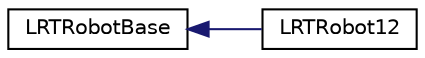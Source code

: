 digraph G
{
  edge [fontname="Helvetica",fontsize="10",labelfontname="Helvetica",labelfontsize="10"];
  node [fontname="Helvetica",fontsize="10",shape=record];
  rankdir="LR";
  Node1 [label="LRTRobotBase",height=0.2,width=0.4,color="black", fillcolor="white", style="filled",URL="$class_l_r_t_robot_base.html"];
  Node1 -> Node2 [dir="back",color="midnightblue",fontsize="10",style="solid",fontname="Helvetica"];
  Node2 [label="LRTRobot12",height=0.2,width=0.4,color="black", fillcolor="white", style="filled",URL="$class_l_r_t_robot12.html"];
}
